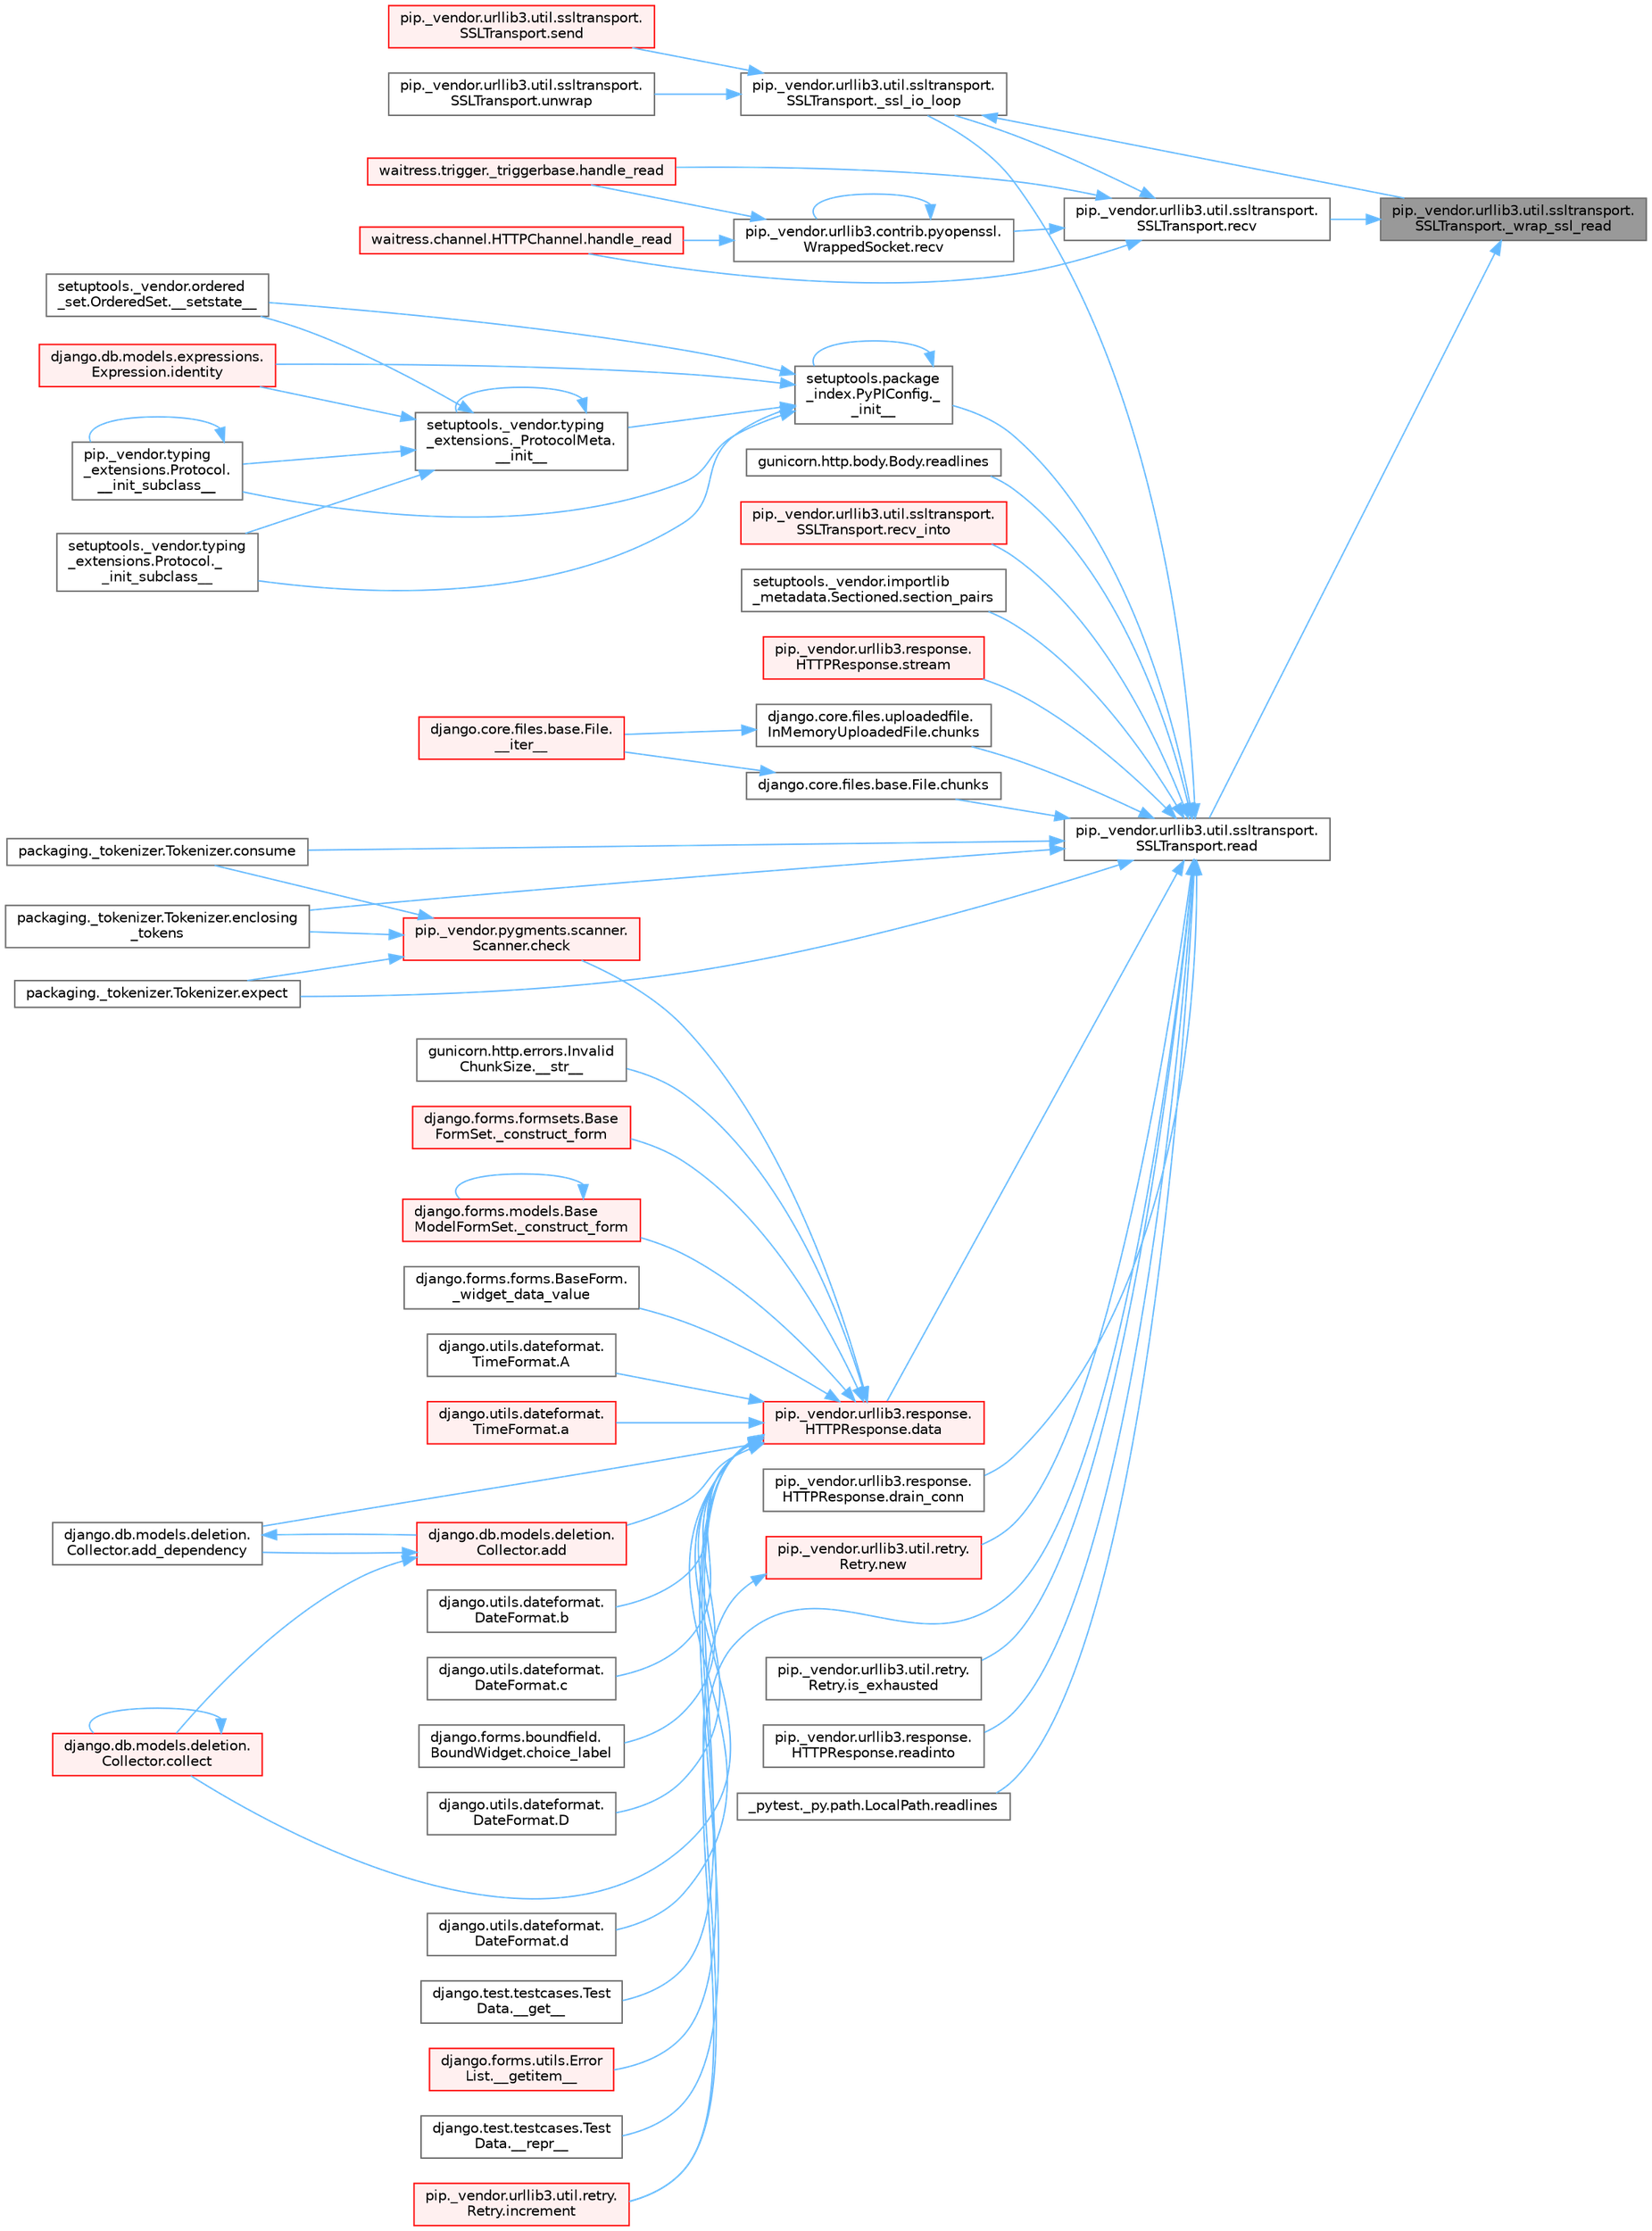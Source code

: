 digraph "pip._vendor.urllib3.util.ssltransport.SSLTransport._wrap_ssl_read"
{
 // LATEX_PDF_SIZE
  bgcolor="transparent";
  edge [fontname=Helvetica,fontsize=10,labelfontname=Helvetica,labelfontsize=10];
  node [fontname=Helvetica,fontsize=10,shape=box,height=0.2,width=0.4];
  rankdir="RL";
  Node1 [id="Node000001",label="pip._vendor.urllib3.util.ssltransport.\lSSLTransport._wrap_ssl_read",height=0.2,width=0.4,color="gray40", fillcolor="grey60", style="filled", fontcolor="black",tooltip=" "];
  Node1 -> Node2 [id="edge1_Node000001_Node000002",dir="back",color="steelblue1",style="solid",tooltip=" "];
  Node2 [id="Node000002",label="pip._vendor.urllib3.util.ssltransport.\lSSLTransport.read",height=0.2,width=0.4,color="grey40", fillcolor="white", style="filled",URL="$classpip_1_1__vendor_1_1urllib3_1_1util_1_1ssltransport_1_1_s_s_l_transport.html#a3311c85a8b31a1b389bd7013abdf6fd3",tooltip=" "];
  Node2 -> Node3 [id="edge2_Node000002_Node000003",dir="back",color="steelblue1",style="solid",tooltip=" "];
  Node3 [id="Node000003",label="setuptools.package\l_index.PyPIConfig._\l_init__",height=0.2,width=0.4,color="grey40", fillcolor="white", style="filled",URL="$classsetuptools_1_1package__index_1_1_py_p_i_config.html#aaaf43ad63ae6fe8ffed0e48774e437b6",tooltip=" "];
  Node3 -> Node4 [id="edge3_Node000003_Node000004",dir="back",color="steelblue1",style="solid",tooltip=" "];
  Node4 [id="Node000004",label="setuptools._vendor.typing\l_extensions._ProtocolMeta.\l__init__",height=0.2,width=0.4,color="grey40", fillcolor="white", style="filled",URL="$classsetuptools_1_1__vendor_1_1typing__extensions_1_1___protocol_meta.html#a7bbaff8ac6d19534b46bca363ee0b43a",tooltip=" "];
  Node4 -> Node4 [id="edge4_Node000004_Node000004",dir="back",color="steelblue1",style="solid",tooltip=" "];
  Node4 -> Node5 [id="edge5_Node000004_Node000005",dir="back",color="steelblue1",style="solid",tooltip=" "];
  Node5 [id="Node000005",label="pip._vendor.typing\l_extensions.Protocol.\l__init_subclass__",height=0.2,width=0.4,color="grey40", fillcolor="white", style="filled",URL="$classpip_1_1__vendor_1_1typing__extensions_1_1_protocol.html#a2916efc86cebb8aba6deb7fd30b33988",tooltip=" "];
  Node5 -> Node5 [id="edge6_Node000005_Node000005",dir="back",color="steelblue1",style="solid",tooltip=" "];
  Node4 -> Node6 [id="edge7_Node000004_Node000006",dir="back",color="steelblue1",style="solid",tooltip=" "];
  Node6 [id="Node000006",label="setuptools._vendor.typing\l_extensions.Protocol._\l_init_subclass__",height=0.2,width=0.4,color="grey40", fillcolor="white", style="filled",URL="$classsetuptools_1_1__vendor_1_1typing__extensions_1_1_protocol.html#ac6cbebc092a4724ab3704c5334059874",tooltip=" "];
  Node4 -> Node7 [id="edge8_Node000004_Node000007",dir="back",color="steelblue1",style="solid",tooltip=" "];
  Node7 [id="Node000007",label="setuptools._vendor.ordered\l_set.OrderedSet.__setstate__",height=0.2,width=0.4,color="grey40", fillcolor="white", style="filled",URL="$classsetuptools_1_1__vendor_1_1ordered__set_1_1_ordered_set.html#aa7f7de9d987829525d06db565fe1b4a1",tooltip=" "];
  Node4 -> Node8 [id="edge9_Node000004_Node000008",dir="back",color="steelblue1",style="solid",tooltip=" "];
  Node8 [id="Node000008",label="django.db.models.expressions.\lExpression.identity",height=0.2,width=0.4,color="red", fillcolor="#FFF0F0", style="filled",URL="$classdjango_1_1db_1_1models_1_1expressions_1_1_expression.html#a10048810b5eb8641acf3bc150731b925",tooltip=" "];
  Node3 -> Node3 [id="edge10_Node000003_Node000003",dir="back",color="steelblue1",style="solid",tooltip=" "];
  Node3 -> Node5 [id="edge11_Node000003_Node000005",dir="back",color="steelblue1",style="solid",tooltip=" "];
  Node3 -> Node6 [id="edge12_Node000003_Node000006",dir="back",color="steelblue1",style="solid",tooltip=" "];
  Node3 -> Node7 [id="edge13_Node000003_Node000007",dir="back",color="steelblue1",style="solid",tooltip=" "];
  Node3 -> Node8 [id="edge14_Node000003_Node000008",dir="back",color="steelblue1",style="solid",tooltip=" "];
  Node2 -> Node35 [id="edge15_Node000002_Node000035",dir="back",color="steelblue1",style="solid",tooltip=" "];
  Node35 [id="Node000035",label="pip._vendor.urllib3.util.ssltransport.\lSSLTransport._ssl_io_loop",height=0.2,width=0.4,color="grey40", fillcolor="white", style="filled",URL="$classpip_1_1__vendor_1_1urllib3_1_1util_1_1ssltransport_1_1_s_s_l_transport.html#ad0764a4c9957eb48bea4ee9d559192f7",tooltip=" "];
  Node35 -> Node1 [id="edge16_Node000035_Node000001",dir="back",color="steelblue1",style="solid",tooltip=" "];
  Node35 -> Node36 [id="edge17_Node000035_Node000036",dir="back",color="steelblue1",style="solid",tooltip=" "];
  Node36 [id="Node000036",label="pip._vendor.urllib3.util.ssltransport.\lSSLTransport.send",height=0.2,width=0.4,color="red", fillcolor="#FFF0F0", style="filled",URL="$classpip_1_1__vendor_1_1urllib3_1_1util_1_1ssltransport_1_1_s_s_l_transport.html#ae07b4d8069dbc1dab07b52db5acdb71a",tooltip=" "];
  Node35 -> Node3176 [id="edge18_Node000035_Node003176",dir="back",color="steelblue1",style="solid",tooltip=" "];
  Node3176 [id="Node003176",label="pip._vendor.urllib3.util.ssltransport.\lSSLTransport.unwrap",height=0.2,width=0.4,color="grey40", fillcolor="white", style="filled",URL="$classpip_1_1__vendor_1_1urllib3_1_1util_1_1ssltransport_1_1_s_s_l_transport.html#a859f25ecb9c3e67eff6f2c0d5c4e0861",tooltip=" "];
  Node2 -> Node939 [id="edge19_Node000002_Node000939",dir="back",color="steelblue1",style="solid",tooltip=" "];
  Node939 [id="Node000939",label="django.core.files.base.File.chunks",height=0.2,width=0.4,color="grey40", fillcolor="white", style="filled",URL="$classdjango_1_1core_1_1files_1_1base_1_1_file.html#ad17ccdad55ee2a18e7b9e3911ee8ebcb",tooltip=" "];
  Node939 -> Node940 [id="edge20_Node000939_Node000940",dir="back",color="steelblue1",style="solid",tooltip=" "];
  Node940 [id="Node000940",label="django.core.files.base.File.\l__iter__",height=0.2,width=0.4,color="red", fillcolor="#FFF0F0", style="filled",URL="$classdjango_1_1core_1_1files_1_1base_1_1_file.html#a94e9f6e2b4daf2db37d08c11ec8a4a7e",tooltip=" "];
  Node2 -> Node941 [id="edge21_Node000002_Node000941",dir="back",color="steelblue1",style="solid",tooltip=" "];
  Node941 [id="Node000941",label="django.core.files.uploadedfile.\lInMemoryUploadedFile.chunks",height=0.2,width=0.4,color="grey40", fillcolor="white", style="filled",URL="$classdjango_1_1core_1_1files_1_1uploadedfile_1_1_in_memory_uploaded_file.html#adc0e015945bc5d33673ec1d0f2b73074",tooltip=" "];
  Node941 -> Node940 [id="edge22_Node000941_Node000940",dir="back",color="steelblue1",style="solid",tooltip=" "];
  Node2 -> Node942 [id="edge23_Node000002_Node000942",dir="back",color="steelblue1",style="solid",tooltip=" "];
  Node942 [id="Node000942",label="packaging._tokenizer.Tokenizer.consume",height=0.2,width=0.4,color="grey40", fillcolor="white", style="filled",URL="$classpackaging_1_1__tokenizer_1_1_tokenizer.html#aff74eaccaae690982aaaba5cb9a4d051",tooltip=" "];
  Node2 -> Node943 [id="edge24_Node000002_Node000943",dir="back",color="steelblue1",style="solid",tooltip=" "];
  Node943 [id="Node000943",label="pip._vendor.urllib3.response.\lHTTPResponse.data",height=0.2,width=0.4,color="red", fillcolor="#FFF0F0", style="filled",URL="$classpip_1_1__vendor_1_1urllib3_1_1response_1_1_h_t_t_p_response.html#abf3c538704803faf453331b0031f3bdd",tooltip=" "];
  Node943 -> Node61 [id="edge25_Node000943_Node000061",dir="back",color="steelblue1",style="solid",tooltip=" "];
  Node61 [id="Node000061",label="django.test.testcases.Test\lData.__get__",height=0.2,width=0.4,color="grey40", fillcolor="white", style="filled",URL="$classdjango_1_1test_1_1testcases_1_1_test_data.html#a6b90c1a9262cf266d34b5e5faa257454",tooltip=" "];
  Node943 -> Node62 [id="edge26_Node000943_Node000062",dir="back",color="steelblue1",style="solid",tooltip=" "];
  Node62 [id="Node000062",label="django.forms.utils.Error\lList.__getitem__",height=0.2,width=0.4,color="red", fillcolor="#FFF0F0", style="filled",URL="$classdjango_1_1forms_1_1utils_1_1_error_list.html#a2e2a77de3202d50ed650ac677fc03b24",tooltip=" "];
  Node943 -> Node517 [id="edge27_Node000943_Node000517",dir="back",color="steelblue1",style="solid",tooltip=" "];
  Node517 [id="Node000517",label="django.test.testcases.Test\lData.__repr__",height=0.2,width=0.4,color="grey40", fillcolor="white", style="filled",URL="$classdjango_1_1test_1_1testcases_1_1_test_data.html#afdff675b2003e7c32b6eccee739f936d",tooltip=" "];
  Node943 -> Node944 [id="edge28_Node000943_Node000944",dir="back",color="steelblue1",style="solid",tooltip=" "];
  Node944 [id="Node000944",label="gunicorn.http.errors.Invalid\lChunkSize.__str__",height=0.2,width=0.4,color="grey40", fillcolor="white", style="filled",URL="$classgunicorn_1_1http_1_1errors_1_1_invalid_chunk_size.html#ad3e2302a318e7c6532a3845dd0d9ab08",tooltip=" "];
  Node943 -> Node830 [id="edge29_Node000943_Node000830",dir="back",color="steelblue1",style="solid",tooltip=" "];
  Node830 [id="Node000830",label="django.forms.formsets.Base\lFormSet._construct_form",height=0.2,width=0.4,color="red", fillcolor="#FFF0F0", style="filled",URL="$classdjango_1_1forms_1_1formsets_1_1_base_form_set.html#a4a92b0779a5f5964325e73f9c8521fe8",tooltip=" "];
  Node943 -> Node945 [id="edge30_Node000943_Node000945",dir="back",color="steelblue1",style="solid",tooltip=" "];
  Node945 [id="Node000945",label="django.forms.models.Base\lModelFormSet._construct_form",height=0.2,width=0.4,color="red", fillcolor="#FFF0F0", style="filled",URL="$classdjango_1_1forms_1_1models_1_1_base_model_form_set.html#a2318f52c4f2963f7674c8e15e2f3c324",tooltip=" "];
  Node945 -> Node945 [id="edge31_Node000945_Node000945",dir="back",color="steelblue1",style="solid",tooltip=" "];
  Node943 -> Node880 [id="edge32_Node000943_Node000880",dir="back",color="steelblue1",style="solid",tooltip=" "];
  Node880 [id="Node000880",label="django.forms.forms.BaseForm.\l_widget_data_value",height=0.2,width=0.4,color="grey40", fillcolor="white", style="filled",URL="$classdjango_1_1forms_1_1forms_1_1_base_form.html#a237e69a267c76deaa1f2bb226b221391",tooltip=" "];
  Node943 -> Node946 [id="edge33_Node000943_Node000946",dir="back",color="steelblue1",style="solid",tooltip=" "];
  Node946 [id="Node000946",label="django.utils.dateformat.\lTimeFormat.A",height=0.2,width=0.4,color="grey40", fillcolor="white", style="filled",URL="$classdjango_1_1utils_1_1dateformat_1_1_time_format.html#a898c46892be32ae0b87cb43c4fae59be",tooltip=" "];
  Node943 -> Node947 [id="edge34_Node000943_Node000947",dir="back",color="steelblue1",style="solid",tooltip=" "];
  Node947 [id="Node000947",label="django.utils.dateformat.\lTimeFormat.a",height=0.2,width=0.4,color="red", fillcolor="#FFF0F0", style="filled",URL="$classdjango_1_1utils_1_1dateformat_1_1_time_format.html#a409404e03f8dee0ca4d78182bf1e0deb",tooltip=" "];
  Node943 -> Node949 [id="edge35_Node000943_Node000949",dir="back",color="steelblue1",style="solid",tooltip=" "];
  Node949 [id="Node000949",label="django.db.models.deletion.\lCollector.add",height=0.2,width=0.4,color="red", fillcolor="#FFF0F0", style="filled",URL="$classdjango_1_1db_1_1models_1_1deletion_1_1_collector.html#a92a25e9aef2930eb72e650f4e05abd18",tooltip=" "];
  Node949 -> Node950 [id="edge36_Node000949_Node000950",dir="back",color="steelblue1",style="solid",tooltip=" "];
  Node950 [id="Node000950",label="django.db.models.deletion.\lCollector.add_dependency",height=0.2,width=0.4,color="grey40", fillcolor="white", style="filled",URL="$classdjango_1_1db_1_1models_1_1deletion_1_1_collector.html#a574d0f3a7a5934549fdb9a7db96db1ef",tooltip=" "];
  Node950 -> Node949 [id="edge37_Node000950_Node000949",dir="back",color="steelblue1",style="solid",tooltip=" "];
  Node949 -> Node267 [id="edge38_Node000949_Node000267",dir="back",color="steelblue1",style="solid",tooltip=" "];
  Node267 [id="Node000267",label="django.db.models.deletion.\lCollector.collect",height=0.2,width=0.4,color="red", fillcolor="#FFF0F0", style="filled",URL="$classdjango_1_1db_1_1models_1_1deletion_1_1_collector.html#ae6d2a061dcb129755a51ced6ab45edad",tooltip=" "];
  Node267 -> Node267 [id="edge39_Node000267_Node000267",dir="back",color="steelblue1",style="solid",tooltip=" "];
  Node943 -> Node950 [id="edge40_Node000943_Node000950",dir="back",color="steelblue1",style="solid",tooltip=" "];
  Node943 -> Node952 [id="edge41_Node000943_Node000952",dir="back",color="steelblue1",style="solid",tooltip=" "];
  Node952 [id="Node000952",label="django.utils.dateformat.\lDateFormat.b",height=0.2,width=0.4,color="grey40", fillcolor="white", style="filled",URL="$classdjango_1_1utils_1_1dateformat_1_1_date_format.html#a8633e29d9a65ad9829e32de99d9fcd34",tooltip=" "];
  Node943 -> Node953 [id="edge42_Node000943_Node000953",dir="back",color="steelblue1",style="solid",tooltip=" "];
  Node953 [id="Node000953",label="django.utils.dateformat.\lDateFormat.c",height=0.2,width=0.4,color="grey40", fillcolor="white", style="filled",URL="$classdjango_1_1utils_1_1dateformat_1_1_date_format.html#ad2ca67d40b05e991817ddd607214eae0",tooltip=" "];
  Node943 -> Node954 [id="edge43_Node000943_Node000954",dir="back",color="steelblue1",style="solid",tooltip=" "];
  Node954 [id="Node000954",label="pip._vendor.pygments.scanner.\lScanner.check",height=0.2,width=0.4,color="red", fillcolor="#FFF0F0", style="filled",URL="$classpip_1_1__vendor_1_1pygments_1_1scanner_1_1_scanner.html#a40f26bfe3c57607db66676e8a797a62b",tooltip=" "];
  Node954 -> Node942 [id="edge44_Node000954_Node000942",dir="back",color="steelblue1",style="solid",tooltip=" "];
  Node954 -> Node982 [id="edge45_Node000954_Node000982",dir="back",color="steelblue1",style="solid",tooltip=" "];
  Node982 [id="Node000982",label="packaging._tokenizer.Tokenizer.enclosing\l_tokens",height=0.2,width=0.4,color="grey40", fillcolor="white", style="filled",URL="$classpackaging_1_1__tokenizer_1_1_tokenizer.html#a27f8cfa7a5ed91e0cba1923b9b18da3d",tooltip=" "];
  Node954 -> Node983 [id="edge46_Node000954_Node000983",dir="back",color="steelblue1",style="solid",tooltip=" "];
  Node983 [id="Node000983",label="packaging._tokenizer.Tokenizer.expect",height=0.2,width=0.4,color="grey40", fillcolor="white", style="filled",URL="$classpackaging_1_1__tokenizer_1_1_tokenizer.html#a151b21b99f387eddd422cd0dcf2064dd",tooltip=" "];
  Node943 -> Node2552 [id="edge47_Node000943_Node002552",dir="back",color="steelblue1",style="solid",tooltip=" "];
  Node2552 [id="Node002552",label="django.forms.boundfield.\lBoundWidget.choice_label",height=0.2,width=0.4,color="grey40", fillcolor="white", style="filled",URL="$classdjango_1_1forms_1_1boundfield_1_1_bound_widget.html#a3aec5525486682881c34e1a1ba2a05de",tooltip=" "];
  Node943 -> Node267 [id="edge48_Node000943_Node000267",dir="back",color="steelblue1",style="solid",tooltip=" "];
  Node943 -> Node2553 [id="edge49_Node000943_Node002553",dir="back",color="steelblue1",style="solid",tooltip=" "];
  Node2553 [id="Node002553",label="django.utils.dateformat.\lDateFormat.D",height=0.2,width=0.4,color="grey40", fillcolor="white", style="filled",URL="$classdjango_1_1utils_1_1dateformat_1_1_date_format.html#a002850f733cf8c0a562121f6e228aeb3",tooltip=" "];
  Node943 -> Node2554 [id="edge50_Node000943_Node002554",dir="back",color="steelblue1",style="solid",tooltip=" "];
  Node2554 [id="Node002554",label="django.utils.dateformat.\lDateFormat.d",height=0.2,width=0.4,color="grey40", fillcolor="white", style="filled",URL="$classdjango_1_1utils_1_1dateformat_1_1_date_format.html#a27935d9f37aa434dfb53a482b3bfeefb",tooltip=" "];
  Node2 -> Node981 [id="edge51_Node000002_Node000981",dir="back",color="steelblue1",style="solid",tooltip=" "];
  Node981 [id="Node000981",label="pip._vendor.urllib3.response.\lHTTPResponse.drain_conn",height=0.2,width=0.4,color="grey40", fillcolor="white", style="filled",URL="$classpip_1_1__vendor_1_1urllib3_1_1response_1_1_h_t_t_p_response.html#ad5ca98b71fbb5094f5db062b07b26eb1",tooltip=" "];
  Node2 -> Node982 [id="edge52_Node000002_Node000982",dir="back",color="steelblue1",style="solid",tooltip=" "];
  Node2 -> Node983 [id="edge53_Node000002_Node000983",dir="back",color="steelblue1",style="solid",tooltip=" "];
  Node2 -> Node335 [id="edge54_Node000002_Node000335",dir="back",color="steelblue1",style="solid",tooltip=" "];
  Node335 [id="Node000335",label="pip._vendor.urllib3.util.retry.\lRetry.increment",height=0.2,width=0.4,color="red", fillcolor="#FFF0F0", style="filled",URL="$classpip_1_1__vendor_1_1urllib3_1_1util_1_1retry_1_1_retry.html#a88dd993ccb2ef4b2bfa9ad0571374b12",tooltip=" "];
  Node2 -> Node984 [id="edge55_Node000002_Node000984",dir="back",color="steelblue1",style="solid",tooltip=" "];
  Node984 [id="Node000984",label="pip._vendor.urllib3.util.retry.\lRetry.is_exhausted",height=0.2,width=0.4,color="grey40", fillcolor="white", style="filled",URL="$classpip_1_1__vendor_1_1urllib3_1_1util_1_1retry_1_1_retry.html#ad8d42bd72e35f497daf9a0359560969d",tooltip=" "];
  Node2 -> Node985 [id="edge56_Node000002_Node000985",dir="back",color="steelblue1",style="solid",tooltip=" "];
  Node985 [id="Node000985",label="pip._vendor.urllib3.util.retry.\lRetry.new",height=0.2,width=0.4,color="red", fillcolor="#FFF0F0", style="filled",URL="$classpip_1_1__vendor_1_1urllib3_1_1util_1_1retry_1_1_retry.html#ab806585412b9d9b3c0d882fb4bd8d3c0",tooltip=" "];
  Node985 -> Node335 [id="edge57_Node000985_Node000335",dir="back",color="steelblue1",style="solid",tooltip=" "];
  Node2 -> Node1117 [id="edge58_Node000002_Node001117",dir="back",color="steelblue1",style="solid",tooltip=" "];
  Node1117 [id="Node001117",label="pip._vendor.urllib3.response.\lHTTPResponse.readinto",height=0.2,width=0.4,color="grey40", fillcolor="white", style="filled",URL="$classpip_1_1__vendor_1_1urllib3_1_1response_1_1_h_t_t_p_response.html#a0988b6687696efed2e04f897eab47ac4",tooltip=" "];
  Node2 -> Node1118 [id="edge59_Node000002_Node001118",dir="back",color="steelblue1",style="solid",tooltip=" "];
  Node1118 [id="Node001118",label="_pytest._py.path.LocalPath.readlines",height=0.2,width=0.4,color="grey40", fillcolor="white", style="filled",URL="$class__pytest_1_1__py_1_1path_1_1_local_path.html#ab4ae86092b85919c6d43e793d049c3b3",tooltip=" "];
  Node2 -> Node1119 [id="edge60_Node000002_Node001119",dir="back",color="steelblue1",style="solid",tooltip=" "];
  Node1119 [id="Node001119",label="gunicorn.http.body.Body.readlines",height=0.2,width=0.4,color="grey40", fillcolor="white", style="filled",URL="$classgunicorn_1_1http_1_1body_1_1_body.html#adfec992d9fa8fbca15e35ea1ad4fae63",tooltip=" "];
  Node2 -> Node1120 [id="edge61_Node000002_Node001120",dir="back",color="steelblue1",style="solid",tooltip=" "];
  Node1120 [id="Node001120",label="pip._vendor.urllib3.util.ssltransport.\lSSLTransport.recv_into",height=0.2,width=0.4,color="red", fillcolor="#FFF0F0", style="filled",URL="$classpip_1_1__vendor_1_1urllib3_1_1util_1_1ssltransport_1_1_s_s_l_transport.html#a9d8da497d2fe869c1f3f9ad1de30fd0c",tooltip=" "];
  Node2 -> Node1121 [id="edge62_Node000002_Node001121",dir="back",color="steelblue1",style="solid",tooltip=" "];
  Node1121 [id="Node001121",label="setuptools._vendor.importlib\l_metadata.Sectioned.section_pairs",height=0.2,width=0.4,color="grey40", fillcolor="white", style="filled",URL="$classsetuptools_1_1__vendor_1_1importlib__metadata_1_1_sectioned.html#a1a649cd858c63bbcb2016883995ae6a7",tooltip=" "];
  Node2 -> Node107 [id="edge63_Node000002_Node000107",dir="back",color="steelblue1",style="solid",tooltip=" "];
  Node107 [id="Node000107",label="pip._vendor.urllib3.response.\lHTTPResponse.stream",height=0.2,width=0.4,color="red", fillcolor="#FFF0F0", style="filled",URL="$classpip_1_1__vendor_1_1urllib3_1_1response_1_1_h_t_t_p_response.html#a8d802b25f09dd341838a1d631ffc4f62",tooltip=" "];
  Node1 -> Node3177 [id="edge64_Node000001_Node003177",dir="back",color="steelblue1",style="solid",tooltip=" "];
  Node3177 [id="Node003177",label="pip._vendor.urllib3.util.ssltransport.\lSSLTransport.recv",height=0.2,width=0.4,color="grey40", fillcolor="white", style="filled",URL="$classpip_1_1__vendor_1_1urllib3_1_1util_1_1ssltransport_1_1_s_s_l_transport.html#a6072d1892408325de5758d1c941826e9",tooltip=" "];
  Node3177 -> Node35 [id="edge65_Node003177_Node000035",dir="back",color="steelblue1",style="solid",tooltip=" "];
  Node3177 -> Node44 [id="edge66_Node003177_Node000044",dir="back",color="steelblue1",style="solid",tooltip=" "];
  Node44 [id="Node000044",label="waitress.channel.HTTPChannel.handle_read",height=0.2,width=0.4,color="red", fillcolor="#FFF0F0", style="filled",URL="$classwaitress_1_1channel_1_1_h_t_t_p_channel.html#a1d690aa5821ba04f0e06883c7d5791c1",tooltip=" "];
  Node3177 -> Node97 [id="edge67_Node003177_Node000097",dir="back",color="steelblue1",style="solid",tooltip=" "];
  Node97 [id="Node000097",label="waitress.trigger._triggerbase.handle_read",height=0.2,width=0.4,color="red", fillcolor="#FFF0F0", style="filled",URL="$classwaitress_1_1trigger_1_1__triggerbase.html#ae936df124a9b17bdf28417216f1916dc",tooltip=" "];
  Node3177 -> Node98 [id="edge68_Node003177_Node000098",dir="back",color="steelblue1",style="solid",tooltip=" "];
  Node98 [id="Node000098",label="pip._vendor.urllib3.contrib.pyopenssl.\lWrappedSocket.recv",height=0.2,width=0.4,color="grey40", fillcolor="white", style="filled",URL="$classpip_1_1__vendor_1_1urllib3_1_1contrib_1_1pyopenssl_1_1_wrapped_socket.html#a08819f615d9c5d6e3dc450b0a27a6de2",tooltip=" "];
  Node98 -> Node44 [id="edge69_Node000098_Node000044",dir="back",color="steelblue1",style="solid",tooltip=" "];
  Node98 -> Node97 [id="edge70_Node000098_Node000097",dir="back",color="steelblue1",style="solid",tooltip=" "];
  Node98 -> Node98 [id="edge71_Node000098_Node000098",dir="back",color="steelblue1",style="solid",tooltip=" "];
}
